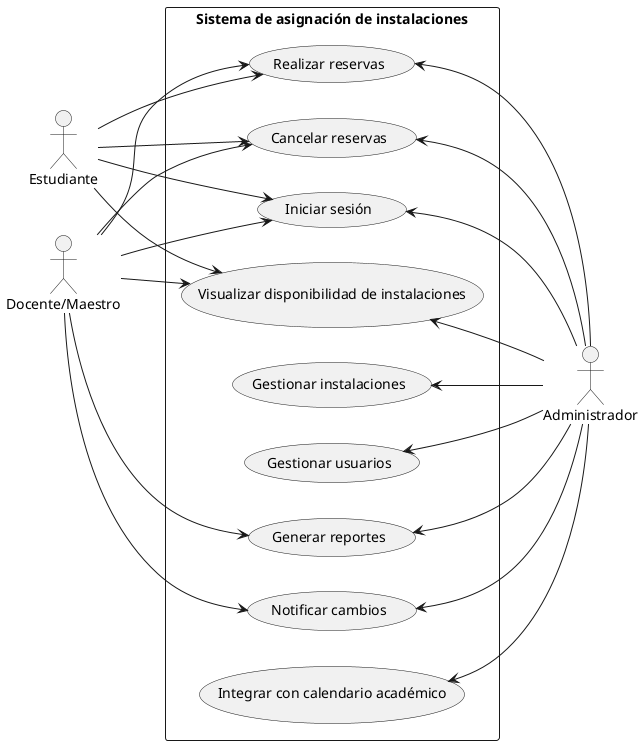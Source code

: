 @startuml casousoDolca
left to right direction

actor "Estudiante" as est 
actor "Docente/Maestro" as maestro
actor "Administrador" as admin 

rectangle "Sistema de asignación de instalaciones" {

    usecase "Iniciar sesión" as UC1
    usecase "Visualizar disponibilidad de instalaciones" as UC2
    usecase "Realizar reservas" as UC3
    usecase "Cancelar reservas" as UC4
    usecase "Gestionar instalaciones" as UC5
    usecase "Gestionar usuarios" as UC6
    usecase "Generar reportes" as UC7
    usecase "Notificar cambios" as UC8
    usecase "Integrar con calendario académico" as UC9

}


est --> UC1
est --> UC2
est --> UC3
est --> UC4


maestro --> UC1
maestro --> UC2
maestro --> UC3
maestro --> UC4
maestro --> UC7
maestro --> UC8


UC1 <-- admin
UC2 <-- admin
UC3 <-- admin
UC4 <-- admin
UC5 <-- admin
UC6 <-- admin
UC7 <-- admin
UC8 <-- admin
UC9 <-- admin
 


@enduml
